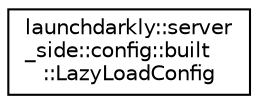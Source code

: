 digraph "Graphical Class Hierarchy"
{
 // LATEX_PDF_SIZE
  edge [fontname="Helvetica",fontsize="10",labelfontname="Helvetica",labelfontsize="10"];
  node [fontname="Helvetica",fontsize="10",shape=record];
  rankdir="LR";
  Node0 [label="launchdarkly::server\l_side::config::built\l::LazyLoadConfig",height=0.2,width=0.4,color="black", fillcolor="white", style="filled",URL="$structlaunchdarkly_1_1server__side_1_1config_1_1built_1_1LazyLoadConfig.html",tooltip=" "];
}
